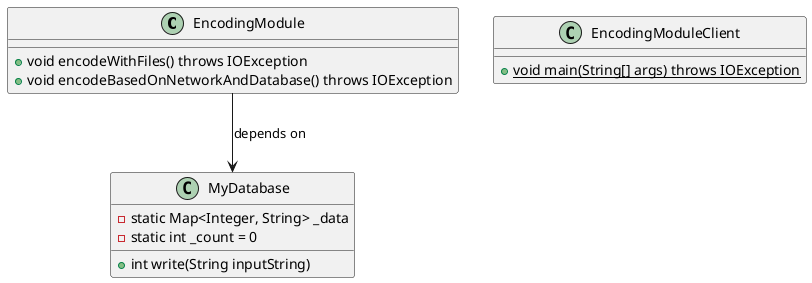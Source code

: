@startuml
'https://plantuml.com/class-diagram
class EncodingModule{
    + void encodeWithFiles() throws IOException
    + void encodeBasedOnNetworkAndDatabase() throws IOException
}
class MyDatabase{
    - static Map<Integer, String> _data
    - static int _count = 0
    + int write(String inputString)
}
class EncodingModuleClient{
    + {static} void main(String[] args) throws IOException
}
EncodingModule --> MyDatabase : depends on
@enduml
